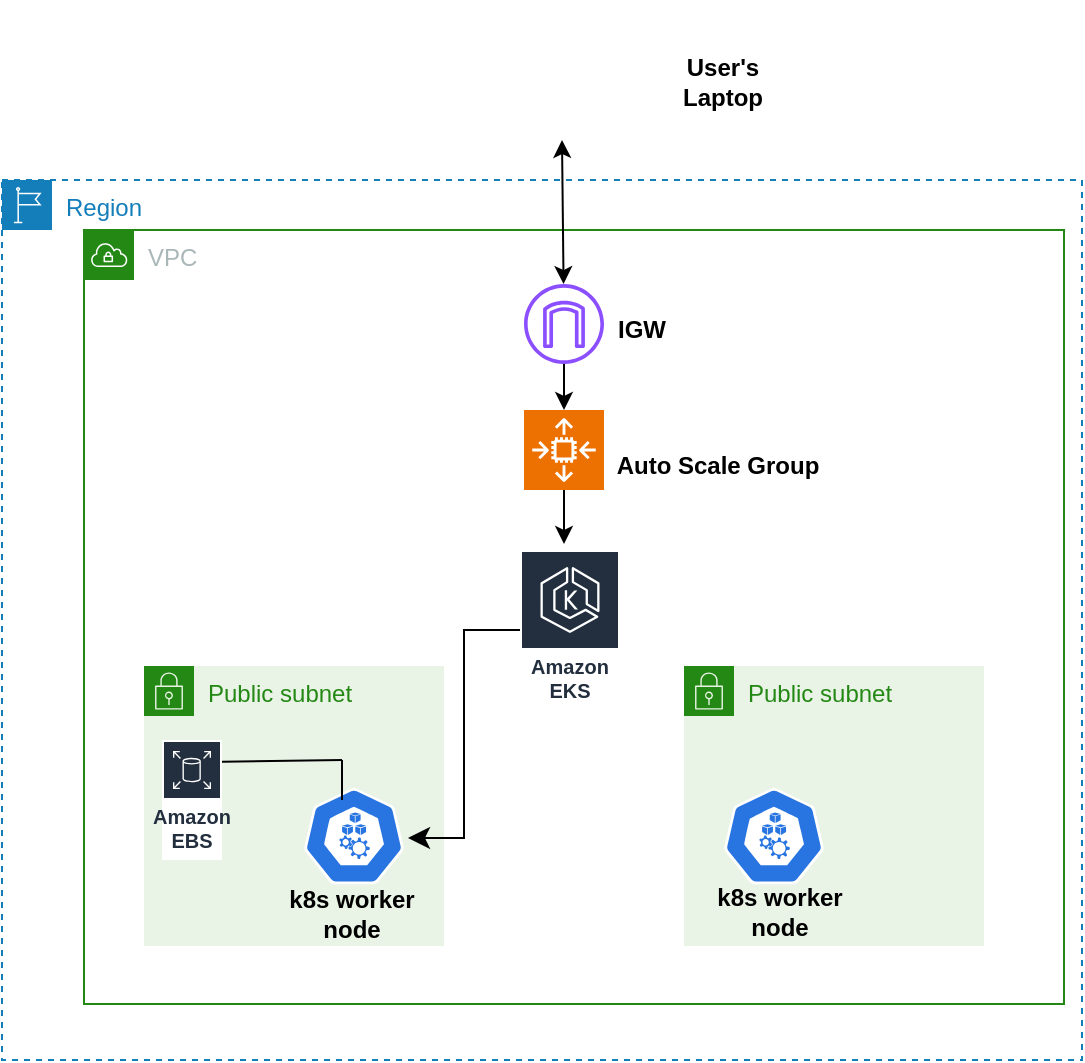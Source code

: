 <mxfile version="22.0.2" type="device">
  <diagram name="Page-1" id="BdtXLh70MsclHzi9UL6R">
    <mxGraphModel dx="1674" dy="782" grid="1" gridSize="10" guides="1" tooltips="1" connect="1" arrows="1" fold="1" page="1" pageScale="1" pageWidth="850" pageHeight="1100" math="0" shadow="0">
      <root>
        <mxCell id="0" />
        <mxCell id="1" parent="0" />
        <mxCell id="SOK8esqjdoVx8pa6e1xp-1" value="Public subnet" style="points=[[0,0],[0.25,0],[0.5,0],[0.75,0],[1,0],[1,0.25],[1,0.5],[1,0.75],[1,1],[0.75,1],[0.5,1],[0.25,1],[0,1],[0,0.75],[0,0.5],[0,0.25]];outlineConnect=0;gradientColor=none;html=1;whiteSpace=wrap;fontSize=12;fontStyle=0;container=1;pointerEvents=0;collapsible=0;recursiveResize=0;shape=mxgraph.aws4.group;grIcon=mxgraph.aws4.group_security_group;grStroke=0;strokeColor=#248814;fillColor=#E9F3E6;verticalAlign=top;align=left;spacingLeft=30;fontColor=#248814;dashed=0;" parent="1" vertex="1">
          <mxGeometry x="201" y="433" width="150" height="140" as="geometry" />
        </mxCell>
        <mxCell id="SOK8esqjdoVx8pa6e1xp-3" value="" style="sketch=0;html=1;dashed=0;whitespace=wrap;fillColor=#2875E2;strokeColor=#ffffff;points=[[0.005,0.63,0],[0.1,0.2,0],[0.9,0.2,0],[0.5,0,0],[0.995,0.63,0],[0.72,0.99,0],[0.5,1,0],[0.28,0.99,0]];verticalLabelPosition=bottom;align=center;verticalAlign=top;shape=mxgraph.kubernetes.icon;prIcon=node" parent="SOK8esqjdoVx8pa6e1xp-1" vertex="1">
          <mxGeometry x="80" y="60" width="50" height="50" as="geometry" />
        </mxCell>
        <mxCell id="SOK8esqjdoVx8pa6e1xp-5" value="" style="sketch=0;points=[[0,0,0],[0.25,0,0],[0.5,0,0],[0.75,0,0],[1,0,0],[0,1,0],[0.25,1,0],[0.5,1,0],[0.75,1,0],[1,1,0],[0,0.25,0],[0,0.5,0],[0,0.75,0],[1,0.25,0],[1,0.5,0],[1,0.75,0]];outlineConnect=0;fontColor=#232F3E;fillColor=#ED7100;strokeColor=#ffffff;dashed=0;verticalLabelPosition=bottom;verticalAlign=top;align=center;html=1;fontSize=12;fontStyle=0;aspect=fixed;shape=mxgraph.aws4.resourceIcon;resIcon=mxgraph.aws4.auto_scaling2;" parent="1" vertex="1">
          <mxGeometry x="391" y="305" width="40" height="40" as="geometry" />
        </mxCell>
        <mxCell id="SOK8esqjdoVx8pa6e1xp-6" value="Amazon EKS" style="sketch=0;outlineConnect=0;fontColor=#232F3E;gradientColor=none;strokeColor=#ffffff;fillColor=#232F3E;dashed=0;verticalLabelPosition=middle;verticalAlign=bottom;align=center;html=1;whiteSpace=wrap;fontSize=10;fontStyle=1;spacing=3;shape=mxgraph.aws4.productIcon;prIcon=mxgraph.aws4.eks;" parent="1" vertex="1">
          <mxGeometry x="389" y="375" width="50" height="80" as="geometry" />
        </mxCell>
        <mxCell id="SOK8esqjdoVx8pa6e1xp-7" value="Public subnet" style="points=[[0,0],[0.25,0],[0.5,0],[0.75,0],[1,0],[1,0.25],[1,0.5],[1,0.75],[1,1],[0.75,1],[0.5,1],[0.25,1],[0,1],[0,0.75],[0,0.5],[0,0.25]];outlineConnect=0;gradientColor=none;html=1;whiteSpace=wrap;fontSize=12;fontStyle=0;container=1;pointerEvents=0;collapsible=0;recursiveResize=0;shape=mxgraph.aws4.group;grIcon=mxgraph.aws4.group_security_group;grStroke=0;strokeColor=#248814;fillColor=#E9F3E6;verticalAlign=top;align=left;spacingLeft=30;fontColor=#248814;dashed=0;" parent="1" vertex="1">
          <mxGeometry x="471" y="433" width="150" height="140" as="geometry" />
        </mxCell>
        <mxCell id="SOK8esqjdoVx8pa6e1xp-9" value="" style="sketch=0;html=1;dashed=0;whitespace=wrap;fillColor=#2875E2;strokeColor=#ffffff;points=[[0.005,0.63,0],[0.1,0.2,0],[0.9,0.2,0],[0.5,0,0],[0.995,0.63,0],[0.72,0.99,0],[0.5,1,0],[0.28,0.99,0]];verticalLabelPosition=bottom;align=center;verticalAlign=top;shape=mxgraph.kubernetes.icon;prIcon=node" parent="SOK8esqjdoVx8pa6e1xp-7" vertex="1">
          <mxGeometry x="20" y="60" width="50" height="50" as="geometry" />
        </mxCell>
        <mxCell id="SOK8esqjdoVx8pa6e1xp-10" value="" style="sketch=0;outlineConnect=0;fontColor=#232F3E;gradientColor=none;fillColor=#8C4FFF;strokeColor=none;dashed=0;verticalLabelPosition=bottom;verticalAlign=top;align=center;html=1;fontSize=12;fontStyle=0;aspect=fixed;pointerEvents=1;shape=mxgraph.aws4.internet_gateway;" parent="1" vertex="1">
          <mxGeometry x="391" y="242" width="40" height="40" as="geometry" />
        </mxCell>
        <mxCell id="SOK8esqjdoVx8pa6e1xp-13" value="" style="edgeStyle=elbowEdgeStyle;elbow=horizontal;endArrow=classic;html=1;curved=0;rounded=0;endSize=8;startSize=8;entryX=1.04;entryY=0.52;entryDx=0;entryDy=0;entryPerimeter=0;" parent="1" source="SOK8esqjdoVx8pa6e1xp-6" target="SOK8esqjdoVx8pa6e1xp-3" edge="1">
          <mxGeometry width="50" height="50" relative="1" as="geometry">
            <mxPoint x="411" y="543" as="sourcePoint" />
            <mxPoint x="461" y="493" as="targetPoint" />
          </mxGeometry>
        </mxCell>
        <mxCell id="SOK8esqjdoVx8pa6e1xp-18" value="" style="endArrow=classic;html=1;rounded=0;entryX=0.5;entryY=0;entryDx=0;entryDy=0;entryPerimeter=0;" parent="1" source="SOK8esqjdoVx8pa6e1xp-10" target="SOK8esqjdoVx8pa6e1xp-5" edge="1">
          <mxGeometry width="50" height="50" relative="1" as="geometry">
            <mxPoint x="411" y="442" as="sourcePoint" />
            <mxPoint x="461" y="392" as="targetPoint" />
          </mxGeometry>
        </mxCell>
        <mxCell id="SOK8esqjdoVx8pa6e1xp-19" value="" style="endArrow=classic;html=1;rounded=0;exitX=0.5;exitY=1;exitDx=0;exitDy=0;exitPerimeter=0;" parent="1" source="SOK8esqjdoVx8pa6e1xp-5" edge="1">
          <mxGeometry width="50" height="50" relative="1" as="geometry">
            <mxPoint x="501" y="355" as="sourcePoint" />
            <mxPoint x="411" y="372" as="targetPoint" />
          </mxGeometry>
        </mxCell>
        <mxCell id="SOK8esqjdoVx8pa6e1xp-20" value="VPC" style="points=[[0,0],[0.25,0],[0.5,0],[0.75,0],[1,0],[1,0.25],[1,0.5],[1,0.75],[1,1],[0.75,1],[0.5,1],[0.25,1],[0,1],[0,0.75],[0,0.5],[0,0.25]];outlineConnect=0;gradientColor=none;html=1;whiteSpace=wrap;fontSize=12;fontStyle=0;container=1;pointerEvents=0;collapsible=0;recursiveResize=0;shape=mxgraph.aws4.group;grIcon=mxgraph.aws4.group_vpc;strokeColor=#248814;fillColor=none;verticalAlign=top;align=left;spacingLeft=30;fontColor=#AAB7B8;dashed=0;" parent="1" vertex="1">
          <mxGeometry x="171" y="215" width="490" height="387" as="geometry" />
        </mxCell>
        <mxCell id="SOK8esqjdoVx8pa6e1xp-21" value="Region" style="points=[[0,0],[0.25,0],[0.5,0],[0.75,0],[1,0],[1,0.25],[1,0.5],[1,0.75],[1,1],[0.75,1],[0.5,1],[0.25,1],[0,1],[0,0.75],[0,0.5],[0,0.25]];outlineConnect=0;gradientColor=none;html=1;whiteSpace=wrap;fontSize=12;fontStyle=0;container=1;pointerEvents=0;collapsible=0;recursiveResize=0;shape=mxgraph.aws4.group;grIcon=mxgraph.aws4.group_region;strokeColor=#147EBA;fillColor=none;verticalAlign=top;align=left;spacingLeft=30;fontColor=#147EBA;dashed=1;" parent="1" vertex="1">
          <mxGeometry x="130" y="190" width="540" height="440" as="geometry" />
        </mxCell>
        <mxCell id="SOK8esqjdoVx8pa6e1xp-22" value="&lt;b&gt;IGW&lt;/b&gt;" style="text;html=1;strokeColor=none;fillColor=none;align=center;verticalAlign=middle;whiteSpace=wrap;rounded=0;" parent="SOK8esqjdoVx8pa6e1xp-21" vertex="1">
          <mxGeometry x="290" y="60" width="60" height="30" as="geometry" />
        </mxCell>
        <mxCell id="SOK8esqjdoVx8pa6e1xp-25" value="&lt;b&gt;Auto Scale Group&lt;/b&gt;" style="text;html=1;strokeColor=none;fillColor=none;align=center;verticalAlign=middle;whiteSpace=wrap;rounded=0;" parent="SOK8esqjdoVx8pa6e1xp-21" vertex="1">
          <mxGeometry x="303" y="128" width="110" height="30" as="geometry" />
        </mxCell>
        <mxCell id="SOK8esqjdoVx8pa6e1xp-26" value="&lt;b&gt;k8s worker &lt;br&gt;node&lt;/b&gt;" style="text;html=1;strokeColor=none;fillColor=none;align=center;verticalAlign=middle;whiteSpace=wrap;rounded=0;" parent="SOK8esqjdoVx8pa6e1xp-21" vertex="1">
          <mxGeometry x="140" y="352" width="70" height="30" as="geometry" />
        </mxCell>
        <mxCell id="SOK8esqjdoVx8pa6e1xp-27" value="&lt;b&gt;k8s worker &lt;br&gt;node&lt;/b&gt;" style="text;html=1;strokeColor=none;fillColor=none;align=center;verticalAlign=middle;whiteSpace=wrap;rounded=0;" parent="SOK8esqjdoVx8pa6e1xp-21" vertex="1">
          <mxGeometry x="354" y="351" width="70" height="30" as="geometry" />
        </mxCell>
        <mxCell id="DQyKybt4eDzF_iCBCpqU-1" value="Amazon EBS" style="sketch=0;outlineConnect=0;fontColor=#232F3E;gradientColor=none;strokeColor=#ffffff;fillColor=#232F3E;dashed=0;verticalLabelPosition=middle;verticalAlign=bottom;align=center;html=1;whiteSpace=wrap;fontSize=10;fontStyle=1;spacing=3;shape=mxgraph.aws4.productIcon;prIcon=mxgraph.aws4.elastic_block_store;" parent="SOK8esqjdoVx8pa6e1xp-21" vertex="1">
          <mxGeometry x="80" y="280" width="30" height="60" as="geometry" />
        </mxCell>
        <mxCell id="54B4O0L685eCahJd6qLk-2" value="" style="endArrow=none;html=1;rounded=0;" edge="1" parent="SOK8esqjdoVx8pa6e1xp-21">
          <mxGeometry width="50" height="50" relative="1" as="geometry">
            <mxPoint x="170" y="290.001" as="sourcePoint" />
            <mxPoint x="170" y="310" as="targetPoint" />
          </mxGeometry>
        </mxCell>
        <mxCell id="SOK8esqjdoVx8pa6e1xp-28" value="" style="shape=image;html=1;verticalAlign=top;verticalLabelPosition=bottom;labelBackgroundColor=#ffffff;imageAspect=0;aspect=fixed;image=https://cdn1.iconfinder.com/data/icons/nuvola2/128x128/apps/laptop_pcmcia.png" parent="1" vertex="1">
          <mxGeometry x="370.5" y="100" width="81" height="81" as="geometry" />
        </mxCell>
        <mxCell id="SOK8esqjdoVx8pa6e1xp-29" value="User&#39;s&lt;br&gt;Laptop" style="text;html=1;strokeColor=none;fillColor=none;align=center;verticalAlign=middle;whiteSpace=wrap;rounded=0;fontStyle=1" parent="1" vertex="1">
          <mxGeometry x="450" y="125.5" width="81" height="30" as="geometry" />
        </mxCell>
        <mxCell id="SOK8esqjdoVx8pa6e1xp-30" value="" style="endArrow=classic;startArrow=classic;html=1;rounded=0;" parent="1" source="SOK8esqjdoVx8pa6e1xp-10" edge="1">
          <mxGeometry width="50" height="50" relative="1" as="geometry">
            <mxPoint x="570" y="350" as="sourcePoint" />
            <mxPoint x="410" y="170" as="targetPoint" />
          </mxGeometry>
        </mxCell>
        <mxCell id="54B4O0L685eCahJd6qLk-1" value="" style="endArrow=none;html=1;rounded=0;" edge="1" parent="1">
          <mxGeometry width="50" height="50" relative="1" as="geometry">
            <mxPoint x="240" y="480.831" as="sourcePoint" />
            <mxPoint x="300" y="480" as="targetPoint" />
          </mxGeometry>
        </mxCell>
      </root>
    </mxGraphModel>
  </diagram>
</mxfile>
